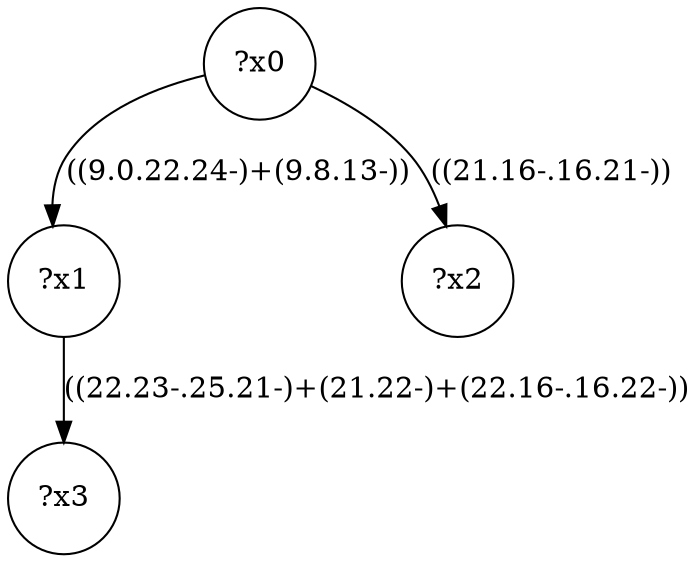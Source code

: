 digraph g {
	x0 [shape=circle, label="?x0"];
	x1 [shape=circle, label="?x1"];
	x0 -> x1 [label="((9.0.22.24-)+(9.8.13-))"];
	x2 [shape=circle, label="?x2"];
	x0 -> x2 [label="((21.16-.16.21-))"];
	x3 [shape=circle, label="?x3"];
	x1 -> x3 [label="((22.23-.25.21-)+(21.22-)+(22.16-.16.22-))"];
}

